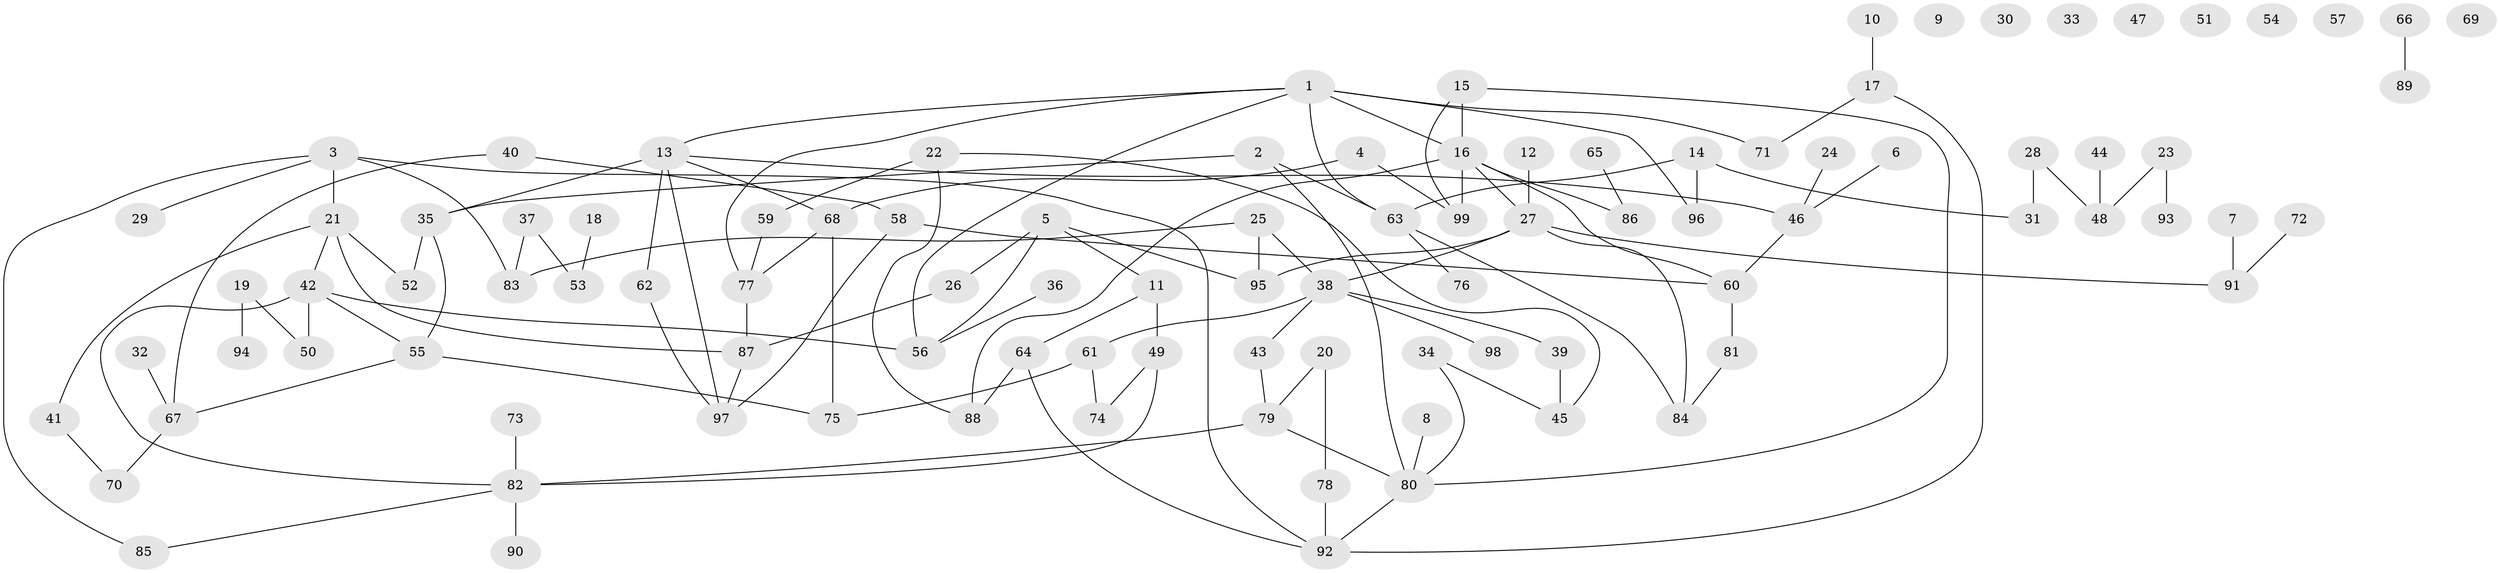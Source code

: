 // coarse degree distribution, {4: 0.21951219512195122, 8: 0.024390243902439025, 1: 0.24390243902439024, 3: 0.17073170731707318, 2: 0.12195121951219512, 5: 0.07317073170731707, 10: 0.024390243902439025, 6: 0.07317073170731707, 7: 0.04878048780487805}
// Generated by graph-tools (version 1.1) at 2025/35/03/04/25 23:35:46]
// undirected, 99 vertices, 125 edges
graph export_dot {
  node [color=gray90,style=filled];
  1;
  2;
  3;
  4;
  5;
  6;
  7;
  8;
  9;
  10;
  11;
  12;
  13;
  14;
  15;
  16;
  17;
  18;
  19;
  20;
  21;
  22;
  23;
  24;
  25;
  26;
  27;
  28;
  29;
  30;
  31;
  32;
  33;
  34;
  35;
  36;
  37;
  38;
  39;
  40;
  41;
  42;
  43;
  44;
  45;
  46;
  47;
  48;
  49;
  50;
  51;
  52;
  53;
  54;
  55;
  56;
  57;
  58;
  59;
  60;
  61;
  62;
  63;
  64;
  65;
  66;
  67;
  68;
  69;
  70;
  71;
  72;
  73;
  74;
  75;
  76;
  77;
  78;
  79;
  80;
  81;
  82;
  83;
  84;
  85;
  86;
  87;
  88;
  89;
  90;
  91;
  92;
  93;
  94;
  95;
  96;
  97;
  98;
  99;
  1 -- 13;
  1 -- 16;
  1 -- 56;
  1 -- 63;
  1 -- 71;
  1 -- 77;
  1 -- 96;
  2 -- 35;
  2 -- 63;
  2 -- 80;
  3 -- 21;
  3 -- 29;
  3 -- 83;
  3 -- 85;
  3 -- 92;
  4 -- 68;
  4 -- 99;
  5 -- 11;
  5 -- 26;
  5 -- 56;
  5 -- 95;
  6 -- 46;
  7 -- 91;
  8 -- 80;
  10 -- 17;
  11 -- 49;
  11 -- 64;
  12 -- 27;
  13 -- 35;
  13 -- 46;
  13 -- 62;
  13 -- 68;
  13 -- 97;
  14 -- 31;
  14 -- 63;
  14 -- 96;
  15 -- 16;
  15 -- 80;
  15 -- 99;
  16 -- 27;
  16 -- 60;
  16 -- 86;
  16 -- 88;
  16 -- 99;
  17 -- 71;
  17 -- 92;
  18 -- 53;
  19 -- 50;
  19 -- 94;
  20 -- 78;
  20 -- 79;
  21 -- 41;
  21 -- 42;
  21 -- 52;
  21 -- 87;
  22 -- 45;
  22 -- 59;
  22 -- 88;
  23 -- 48;
  23 -- 93;
  24 -- 46;
  25 -- 38;
  25 -- 83;
  25 -- 95;
  26 -- 87;
  27 -- 38;
  27 -- 84;
  27 -- 91;
  27 -- 95;
  28 -- 31;
  28 -- 48;
  32 -- 67;
  34 -- 45;
  34 -- 80;
  35 -- 52;
  35 -- 55;
  36 -- 56;
  37 -- 53;
  37 -- 83;
  38 -- 39;
  38 -- 43;
  38 -- 61;
  38 -- 98;
  39 -- 45;
  40 -- 58;
  40 -- 67;
  41 -- 70;
  42 -- 50;
  42 -- 55;
  42 -- 56;
  42 -- 82;
  43 -- 79;
  44 -- 48;
  46 -- 60;
  49 -- 74;
  49 -- 82;
  55 -- 67;
  55 -- 75;
  58 -- 60;
  58 -- 97;
  59 -- 77;
  60 -- 81;
  61 -- 74;
  61 -- 75;
  62 -- 97;
  63 -- 76;
  63 -- 84;
  64 -- 88;
  64 -- 92;
  65 -- 86;
  66 -- 89;
  67 -- 70;
  68 -- 75;
  68 -- 77;
  72 -- 91;
  73 -- 82;
  77 -- 87;
  78 -- 92;
  79 -- 80;
  79 -- 82;
  80 -- 92;
  81 -- 84;
  82 -- 85;
  82 -- 90;
  87 -- 97;
}
